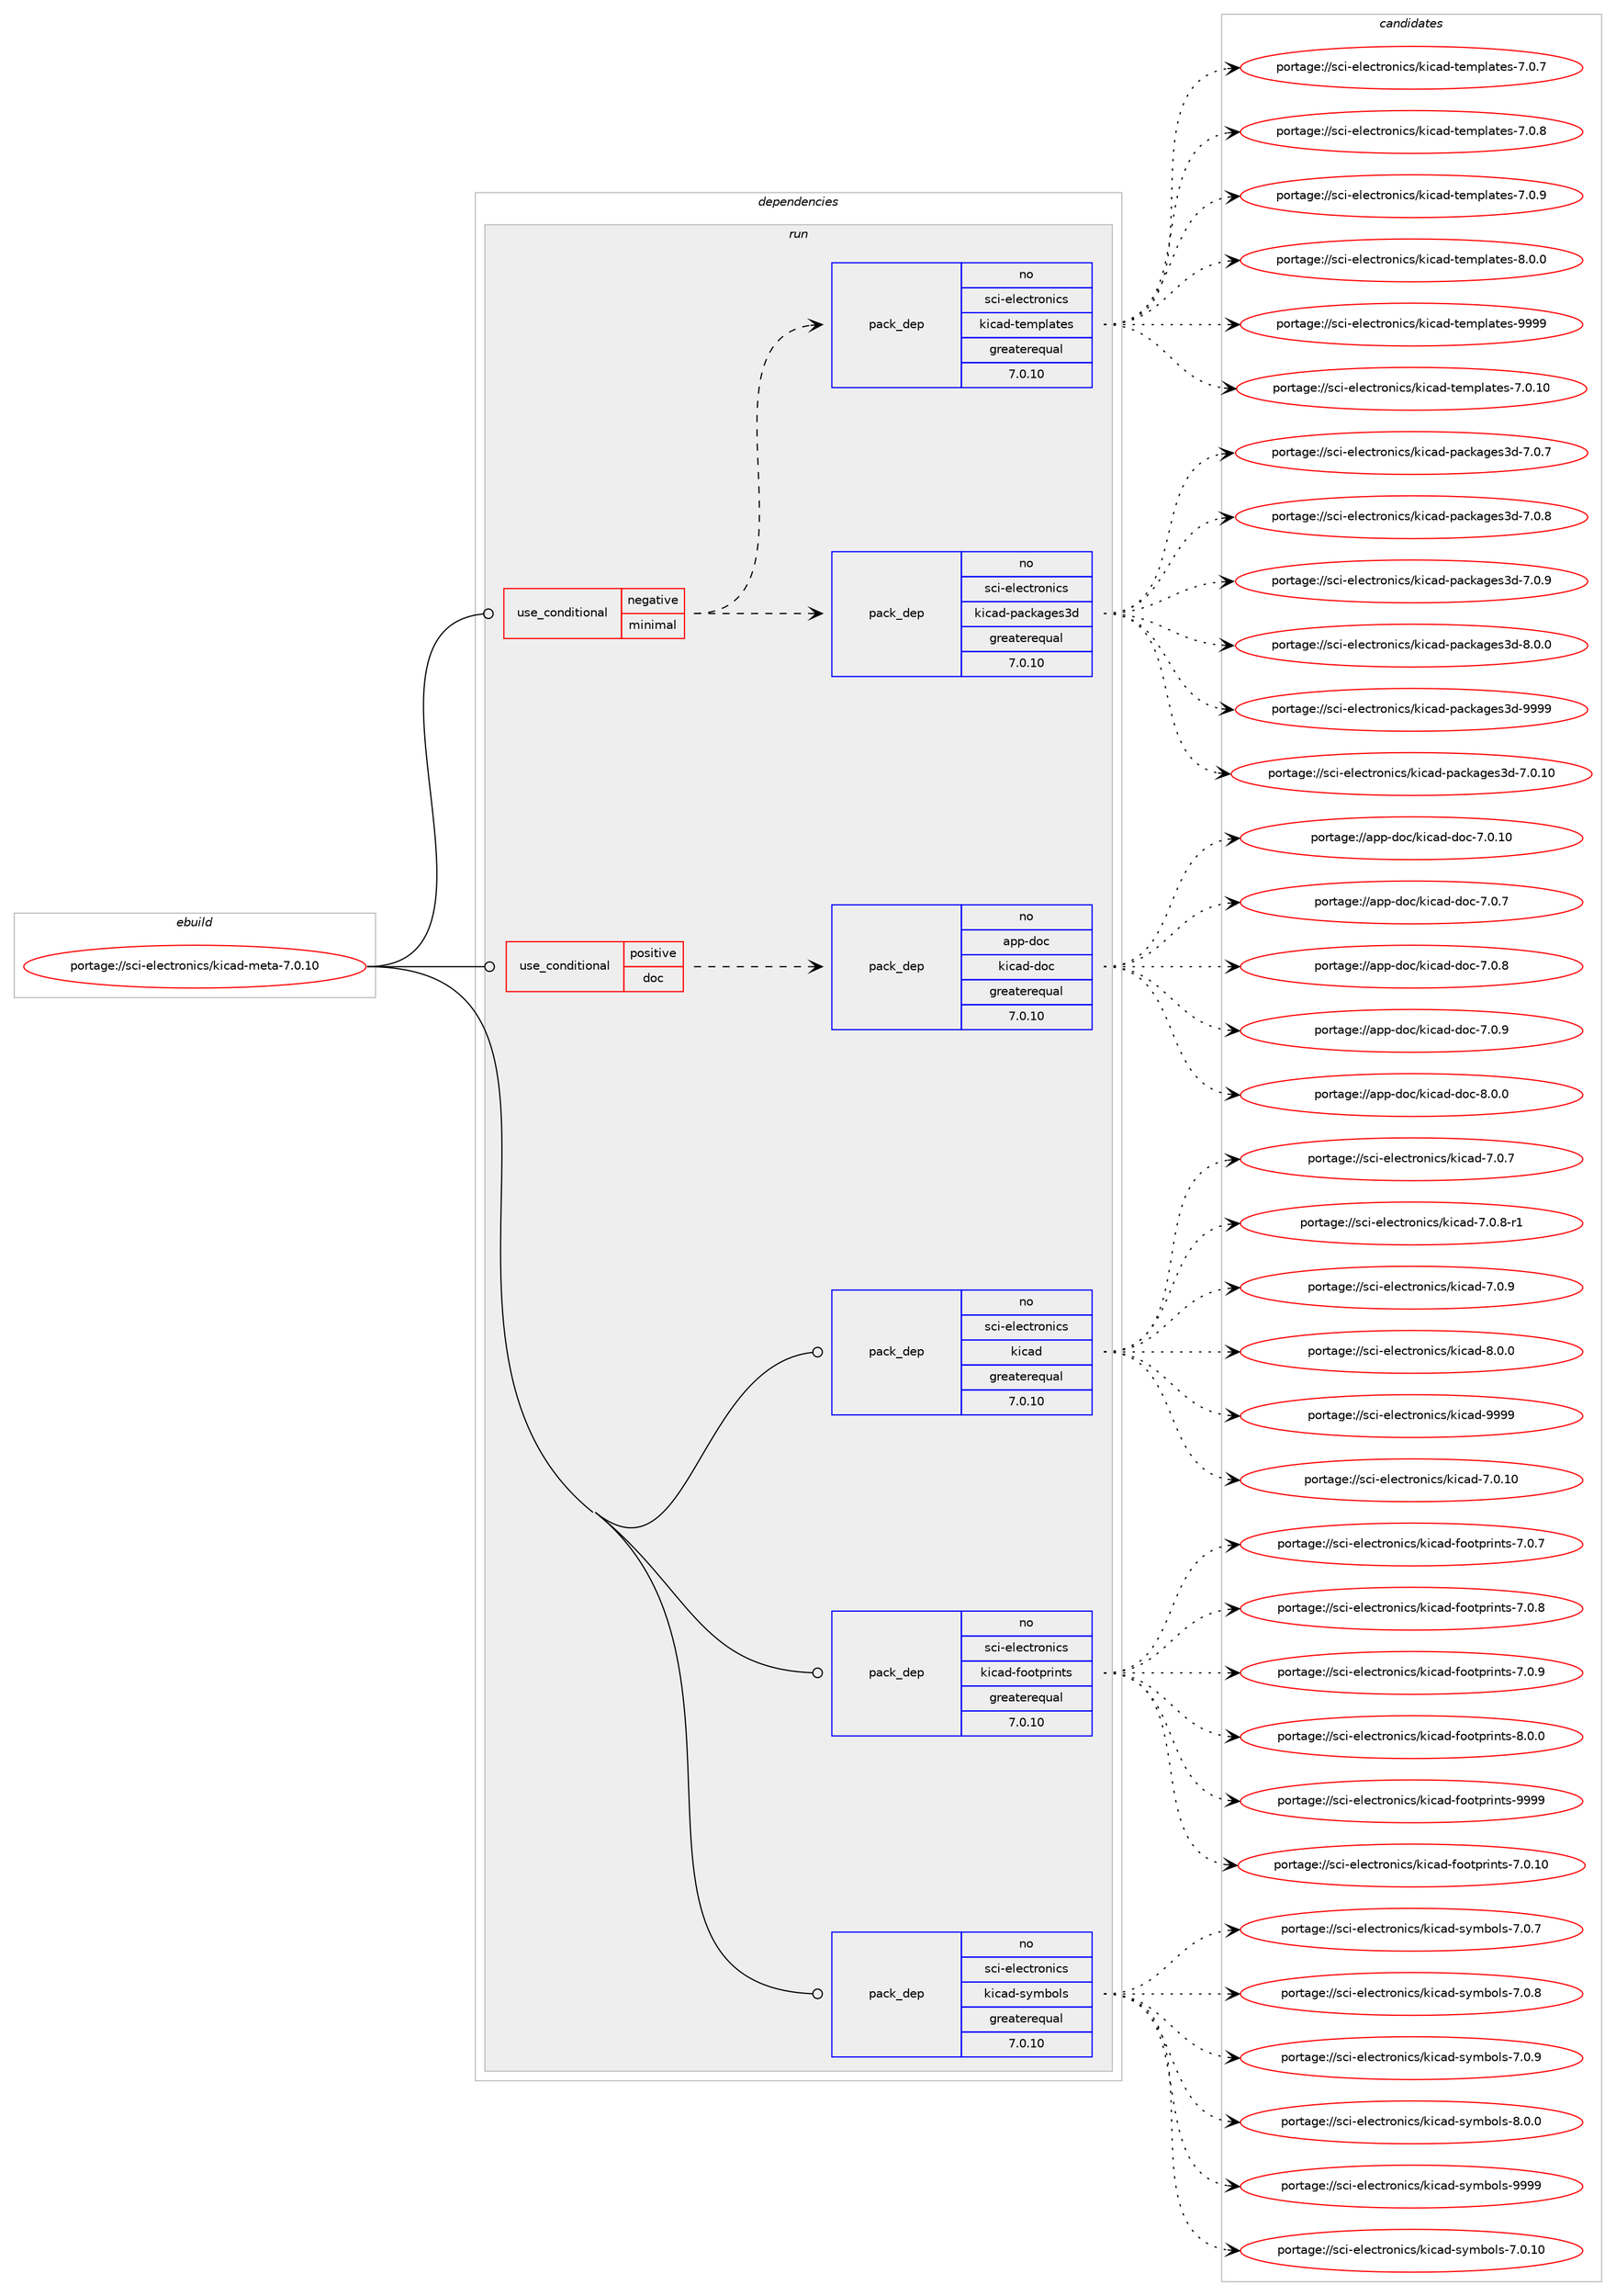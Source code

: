 digraph prolog {

# *************
# Graph options
# *************

newrank=true;
concentrate=true;
compound=true;
graph [rankdir=LR,fontname=Helvetica,fontsize=10,ranksep=1.5];#, ranksep=2.5, nodesep=0.2];
edge  [arrowhead=vee];
node  [fontname=Helvetica,fontsize=10];

# **********
# The ebuild
# **********

subgraph cluster_leftcol {
color=gray;
rank=same;
label=<<i>ebuild</i>>;
id [label="portage://sci-electronics/kicad-meta-7.0.10", color=red, width=4, href="../sci-electronics/kicad-meta-7.0.10.svg"];
}

# ****************
# The dependencies
# ****************

subgraph cluster_midcol {
color=gray;
label=<<i>dependencies</i>>;
subgraph cluster_compile {
fillcolor="#eeeeee";
style=filled;
label=<<i>compile</i>>;
}
subgraph cluster_compileandrun {
fillcolor="#eeeeee";
style=filled;
label=<<i>compile and run</i>>;
}
subgraph cluster_run {
fillcolor="#eeeeee";
style=filled;
label=<<i>run</i>>;
subgraph cond7071 {
dependency9960 [label=<<TABLE BORDER="0" CELLBORDER="1" CELLSPACING="0" CELLPADDING="4"><TR><TD ROWSPAN="3" CELLPADDING="10">use_conditional</TD></TR><TR><TD>negative</TD></TR><TR><TD>minimal</TD></TR></TABLE>>, shape=none, color=red];
subgraph pack2801 {
dependency9961 [label=<<TABLE BORDER="0" CELLBORDER="1" CELLSPACING="0" CELLPADDING="4" WIDTH="220"><TR><TD ROWSPAN="6" CELLPADDING="30">pack_dep</TD></TR><TR><TD WIDTH="110">no</TD></TR><TR><TD>sci-electronics</TD></TR><TR><TD>kicad-packages3d</TD></TR><TR><TD>greaterequal</TD></TR><TR><TD>7.0.10</TD></TR></TABLE>>, shape=none, color=blue];
}
dependency9960:e -> dependency9961:w [weight=20,style="dashed",arrowhead="vee"];
subgraph pack2802 {
dependency9962 [label=<<TABLE BORDER="0" CELLBORDER="1" CELLSPACING="0" CELLPADDING="4" WIDTH="220"><TR><TD ROWSPAN="6" CELLPADDING="30">pack_dep</TD></TR><TR><TD WIDTH="110">no</TD></TR><TR><TD>sci-electronics</TD></TR><TR><TD>kicad-templates</TD></TR><TR><TD>greaterequal</TD></TR><TR><TD>7.0.10</TD></TR></TABLE>>, shape=none, color=blue];
}
dependency9960:e -> dependency9962:w [weight=20,style="dashed",arrowhead="vee"];
}
id:e -> dependency9960:w [weight=20,style="solid",arrowhead="odot"];
subgraph cond7072 {
dependency9963 [label=<<TABLE BORDER="0" CELLBORDER="1" CELLSPACING="0" CELLPADDING="4"><TR><TD ROWSPAN="3" CELLPADDING="10">use_conditional</TD></TR><TR><TD>positive</TD></TR><TR><TD>doc</TD></TR></TABLE>>, shape=none, color=red];
subgraph pack2803 {
dependency9964 [label=<<TABLE BORDER="0" CELLBORDER="1" CELLSPACING="0" CELLPADDING="4" WIDTH="220"><TR><TD ROWSPAN="6" CELLPADDING="30">pack_dep</TD></TR><TR><TD WIDTH="110">no</TD></TR><TR><TD>app-doc</TD></TR><TR><TD>kicad-doc</TD></TR><TR><TD>greaterequal</TD></TR><TR><TD>7.0.10</TD></TR></TABLE>>, shape=none, color=blue];
}
dependency9963:e -> dependency9964:w [weight=20,style="dashed",arrowhead="vee"];
}
id:e -> dependency9963:w [weight=20,style="solid",arrowhead="odot"];
subgraph pack2804 {
dependency9965 [label=<<TABLE BORDER="0" CELLBORDER="1" CELLSPACING="0" CELLPADDING="4" WIDTH="220"><TR><TD ROWSPAN="6" CELLPADDING="30">pack_dep</TD></TR><TR><TD WIDTH="110">no</TD></TR><TR><TD>sci-electronics</TD></TR><TR><TD>kicad</TD></TR><TR><TD>greaterequal</TD></TR><TR><TD>7.0.10</TD></TR></TABLE>>, shape=none, color=blue];
}
id:e -> dependency9965:w [weight=20,style="solid",arrowhead="odot"];
subgraph pack2805 {
dependency9966 [label=<<TABLE BORDER="0" CELLBORDER="1" CELLSPACING="0" CELLPADDING="4" WIDTH="220"><TR><TD ROWSPAN="6" CELLPADDING="30">pack_dep</TD></TR><TR><TD WIDTH="110">no</TD></TR><TR><TD>sci-electronics</TD></TR><TR><TD>kicad-footprints</TD></TR><TR><TD>greaterequal</TD></TR><TR><TD>7.0.10</TD></TR></TABLE>>, shape=none, color=blue];
}
id:e -> dependency9966:w [weight=20,style="solid",arrowhead="odot"];
subgraph pack2806 {
dependency9967 [label=<<TABLE BORDER="0" CELLBORDER="1" CELLSPACING="0" CELLPADDING="4" WIDTH="220"><TR><TD ROWSPAN="6" CELLPADDING="30">pack_dep</TD></TR><TR><TD WIDTH="110">no</TD></TR><TR><TD>sci-electronics</TD></TR><TR><TD>kicad-symbols</TD></TR><TR><TD>greaterequal</TD></TR><TR><TD>7.0.10</TD></TR></TABLE>>, shape=none, color=blue];
}
id:e -> dependency9967:w [weight=20,style="solid",arrowhead="odot"];
}
}

# **************
# The candidates
# **************

subgraph cluster_choices {
rank=same;
color=gray;
label=<<i>candidates</i>>;

subgraph choice2801 {
color=black;
nodesep=1;
choice11599105451011081019911611411111010599115471071059997100451129799107971031011155110045554648464948 [label="portage://sci-electronics/kicad-packages3d-7.0.10", color=red, width=4,href="../sci-electronics/kicad-packages3d-7.0.10.svg"];
choice115991054510110810199116114111110105991154710710599971004511297991079710310111551100455546484655 [label="portage://sci-electronics/kicad-packages3d-7.0.7", color=red, width=4,href="../sci-electronics/kicad-packages3d-7.0.7.svg"];
choice115991054510110810199116114111110105991154710710599971004511297991079710310111551100455546484656 [label="portage://sci-electronics/kicad-packages3d-7.0.8", color=red, width=4,href="../sci-electronics/kicad-packages3d-7.0.8.svg"];
choice115991054510110810199116114111110105991154710710599971004511297991079710310111551100455546484657 [label="portage://sci-electronics/kicad-packages3d-7.0.9", color=red, width=4,href="../sci-electronics/kicad-packages3d-7.0.9.svg"];
choice115991054510110810199116114111110105991154710710599971004511297991079710310111551100455646484648 [label="portage://sci-electronics/kicad-packages3d-8.0.0", color=red, width=4,href="../sci-electronics/kicad-packages3d-8.0.0.svg"];
choice1159910545101108101991161141111101059911547107105999710045112979910797103101115511004557575757 [label="portage://sci-electronics/kicad-packages3d-9999", color=red, width=4,href="../sci-electronics/kicad-packages3d-9999.svg"];
dependency9961:e -> choice11599105451011081019911611411111010599115471071059997100451129799107971031011155110045554648464948:w [style=dotted,weight="100"];
dependency9961:e -> choice115991054510110810199116114111110105991154710710599971004511297991079710310111551100455546484655:w [style=dotted,weight="100"];
dependency9961:e -> choice115991054510110810199116114111110105991154710710599971004511297991079710310111551100455546484656:w [style=dotted,weight="100"];
dependency9961:e -> choice115991054510110810199116114111110105991154710710599971004511297991079710310111551100455546484657:w [style=dotted,weight="100"];
dependency9961:e -> choice115991054510110810199116114111110105991154710710599971004511297991079710310111551100455646484648:w [style=dotted,weight="100"];
dependency9961:e -> choice1159910545101108101991161141111101059911547107105999710045112979910797103101115511004557575757:w [style=dotted,weight="100"];
}
subgraph choice2802 {
color=black;
nodesep=1;
choice11599105451011081019911611411111010599115471071059997100451161011091121089711610111545554648464948 [label="portage://sci-electronics/kicad-templates-7.0.10", color=red, width=4,href="../sci-electronics/kicad-templates-7.0.10.svg"];
choice115991054510110810199116114111110105991154710710599971004511610110911210897116101115455546484655 [label="portage://sci-electronics/kicad-templates-7.0.7", color=red, width=4,href="../sci-electronics/kicad-templates-7.0.7.svg"];
choice115991054510110810199116114111110105991154710710599971004511610110911210897116101115455546484656 [label="portage://sci-electronics/kicad-templates-7.0.8", color=red, width=4,href="../sci-electronics/kicad-templates-7.0.8.svg"];
choice115991054510110810199116114111110105991154710710599971004511610110911210897116101115455546484657 [label="portage://sci-electronics/kicad-templates-7.0.9", color=red, width=4,href="../sci-electronics/kicad-templates-7.0.9.svg"];
choice115991054510110810199116114111110105991154710710599971004511610110911210897116101115455646484648 [label="portage://sci-electronics/kicad-templates-8.0.0", color=red, width=4,href="../sci-electronics/kicad-templates-8.0.0.svg"];
choice1159910545101108101991161141111101059911547107105999710045116101109112108971161011154557575757 [label="portage://sci-electronics/kicad-templates-9999", color=red, width=4,href="../sci-electronics/kicad-templates-9999.svg"];
dependency9962:e -> choice11599105451011081019911611411111010599115471071059997100451161011091121089711610111545554648464948:w [style=dotted,weight="100"];
dependency9962:e -> choice115991054510110810199116114111110105991154710710599971004511610110911210897116101115455546484655:w [style=dotted,weight="100"];
dependency9962:e -> choice115991054510110810199116114111110105991154710710599971004511610110911210897116101115455546484656:w [style=dotted,weight="100"];
dependency9962:e -> choice115991054510110810199116114111110105991154710710599971004511610110911210897116101115455546484657:w [style=dotted,weight="100"];
dependency9962:e -> choice115991054510110810199116114111110105991154710710599971004511610110911210897116101115455646484648:w [style=dotted,weight="100"];
dependency9962:e -> choice1159910545101108101991161141111101059911547107105999710045116101109112108971161011154557575757:w [style=dotted,weight="100"];
}
subgraph choice2803 {
color=black;
nodesep=1;
choice971121124510011199471071059997100451001119945554648464948 [label="portage://app-doc/kicad-doc-7.0.10", color=red, width=4,href="../app-doc/kicad-doc-7.0.10.svg"];
choice9711211245100111994710710599971004510011199455546484655 [label="portage://app-doc/kicad-doc-7.0.7", color=red, width=4,href="../app-doc/kicad-doc-7.0.7.svg"];
choice9711211245100111994710710599971004510011199455546484656 [label="portage://app-doc/kicad-doc-7.0.8", color=red, width=4,href="../app-doc/kicad-doc-7.0.8.svg"];
choice9711211245100111994710710599971004510011199455546484657 [label="portage://app-doc/kicad-doc-7.0.9", color=red, width=4,href="../app-doc/kicad-doc-7.0.9.svg"];
choice9711211245100111994710710599971004510011199455646484648 [label="portage://app-doc/kicad-doc-8.0.0", color=red, width=4,href="../app-doc/kicad-doc-8.0.0.svg"];
dependency9964:e -> choice971121124510011199471071059997100451001119945554648464948:w [style=dotted,weight="100"];
dependency9964:e -> choice9711211245100111994710710599971004510011199455546484655:w [style=dotted,weight="100"];
dependency9964:e -> choice9711211245100111994710710599971004510011199455546484656:w [style=dotted,weight="100"];
dependency9964:e -> choice9711211245100111994710710599971004510011199455546484657:w [style=dotted,weight="100"];
dependency9964:e -> choice9711211245100111994710710599971004510011199455646484648:w [style=dotted,weight="100"];
}
subgraph choice2804 {
color=black;
nodesep=1;
choice1159910545101108101991161141111101059911547107105999710045554648464948 [label="portage://sci-electronics/kicad-7.0.10", color=red, width=4,href="../sci-electronics/kicad-7.0.10.svg"];
choice11599105451011081019911611411111010599115471071059997100455546484655 [label="portage://sci-electronics/kicad-7.0.7", color=red, width=4,href="../sci-electronics/kicad-7.0.7.svg"];
choice115991054510110810199116114111110105991154710710599971004555464846564511449 [label="portage://sci-electronics/kicad-7.0.8-r1", color=red, width=4,href="../sci-electronics/kicad-7.0.8-r1.svg"];
choice11599105451011081019911611411111010599115471071059997100455546484657 [label="portage://sci-electronics/kicad-7.0.9", color=red, width=4,href="../sci-electronics/kicad-7.0.9.svg"];
choice11599105451011081019911611411111010599115471071059997100455646484648 [label="portage://sci-electronics/kicad-8.0.0", color=red, width=4,href="../sci-electronics/kicad-8.0.0.svg"];
choice115991054510110810199116114111110105991154710710599971004557575757 [label="portage://sci-electronics/kicad-9999", color=red, width=4,href="../sci-electronics/kicad-9999.svg"];
dependency9965:e -> choice1159910545101108101991161141111101059911547107105999710045554648464948:w [style=dotted,weight="100"];
dependency9965:e -> choice11599105451011081019911611411111010599115471071059997100455546484655:w [style=dotted,weight="100"];
dependency9965:e -> choice115991054510110810199116114111110105991154710710599971004555464846564511449:w [style=dotted,weight="100"];
dependency9965:e -> choice11599105451011081019911611411111010599115471071059997100455546484657:w [style=dotted,weight="100"];
dependency9965:e -> choice11599105451011081019911611411111010599115471071059997100455646484648:w [style=dotted,weight="100"];
dependency9965:e -> choice115991054510110810199116114111110105991154710710599971004557575757:w [style=dotted,weight="100"];
}
subgraph choice2805 {
color=black;
nodesep=1;
choice115991054510110810199116114111110105991154710710599971004510211111111611211410511011611545554648464948 [label="portage://sci-electronics/kicad-footprints-7.0.10", color=red, width=4,href="../sci-electronics/kicad-footprints-7.0.10.svg"];
choice1159910545101108101991161141111101059911547107105999710045102111111116112114105110116115455546484655 [label="portage://sci-electronics/kicad-footprints-7.0.7", color=red, width=4,href="../sci-electronics/kicad-footprints-7.0.7.svg"];
choice1159910545101108101991161141111101059911547107105999710045102111111116112114105110116115455546484656 [label="portage://sci-electronics/kicad-footprints-7.0.8", color=red, width=4,href="../sci-electronics/kicad-footprints-7.0.8.svg"];
choice1159910545101108101991161141111101059911547107105999710045102111111116112114105110116115455546484657 [label="portage://sci-electronics/kicad-footprints-7.0.9", color=red, width=4,href="../sci-electronics/kicad-footprints-7.0.9.svg"];
choice1159910545101108101991161141111101059911547107105999710045102111111116112114105110116115455646484648 [label="portage://sci-electronics/kicad-footprints-8.0.0", color=red, width=4,href="../sci-electronics/kicad-footprints-8.0.0.svg"];
choice11599105451011081019911611411111010599115471071059997100451021111111161121141051101161154557575757 [label="portage://sci-electronics/kicad-footprints-9999", color=red, width=4,href="../sci-electronics/kicad-footprints-9999.svg"];
dependency9966:e -> choice115991054510110810199116114111110105991154710710599971004510211111111611211410511011611545554648464948:w [style=dotted,weight="100"];
dependency9966:e -> choice1159910545101108101991161141111101059911547107105999710045102111111116112114105110116115455546484655:w [style=dotted,weight="100"];
dependency9966:e -> choice1159910545101108101991161141111101059911547107105999710045102111111116112114105110116115455546484656:w [style=dotted,weight="100"];
dependency9966:e -> choice1159910545101108101991161141111101059911547107105999710045102111111116112114105110116115455546484657:w [style=dotted,weight="100"];
dependency9966:e -> choice1159910545101108101991161141111101059911547107105999710045102111111116112114105110116115455646484648:w [style=dotted,weight="100"];
dependency9966:e -> choice11599105451011081019911611411111010599115471071059997100451021111111161121141051101161154557575757:w [style=dotted,weight="100"];
}
subgraph choice2806 {
color=black;
nodesep=1;
choice11599105451011081019911611411111010599115471071059997100451151211099811110811545554648464948 [label="portage://sci-electronics/kicad-symbols-7.0.10", color=red, width=4,href="../sci-electronics/kicad-symbols-7.0.10.svg"];
choice115991054510110810199116114111110105991154710710599971004511512110998111108115455546484655 [label="portage://sci-electronics/kicad-symbols-7.0.7", color=red, width=4,href="../sci-electronics/kicad-symbols-7.0.7.svg"];
choice115991054510110810199116114111110105991154710710599971004511512110998111108115455546484656 [label="portage://sci-electronics/kicad-symbols-7.0.8", color=red, width=4,href="../sci-electronics/kicad-symbols-7.0.8.svg"];
choice115991054510110810199116114111110105991154710710599971004511512110998111108115455546484657 [label="portage://sci-electronics/kicad-symbols-7.0.9", color=red, width=4,href="../sci-electronics/kicad-symbols-7.0.9.svg"];
choice115991054510110810199116114111110105991154710710599971004511512110998111108115455646484648 [label="portage://sci-electronics/kicad-symbols-8.0.0", color=red, width=4,href="../sci-electronics/kicad-symbols-8.0.0.svg"];
choice1159910545101108101991161141111101059911547107105999710045115121109981111081154557575757 [label="portage://sci-electronics/kicad-symbols-9999", color=red, width=4,href="../sci-electronics/kicad-symbols-9999.svg"];
dependency9967:e -> choice11599105451011081019911611411111010599115471071059997100451151211099811110811545554648464948:w [style=dotted,weight="100"];
dependency9967:e -> choice115991054510110810199116114111110105991154710710599971004511512110998111108115455546484655:w [style=dotted,weight="100"];
dependency9967:e -> choice115991054510110810199116114111110105991154710710599971004511512110998111108115455546484656:w [style=dotted,weight="100"];
dependency9967:e -> choice115991054510110810199116114111110105991154710710599971004511512110998111108115455546484657:w [style=dotted,weight="100"];
dependency9967:e -> choice115991054510110810199116114111110105991154710710599971004511512110998111108115455646484648:w [style=dotted,weight="100"];
dependency9967:e -> choice1159910545101108101991161141111101059911547107105999710045115121109981111081154557575757:w [style=dotted,weight="100"];
}
}

}
